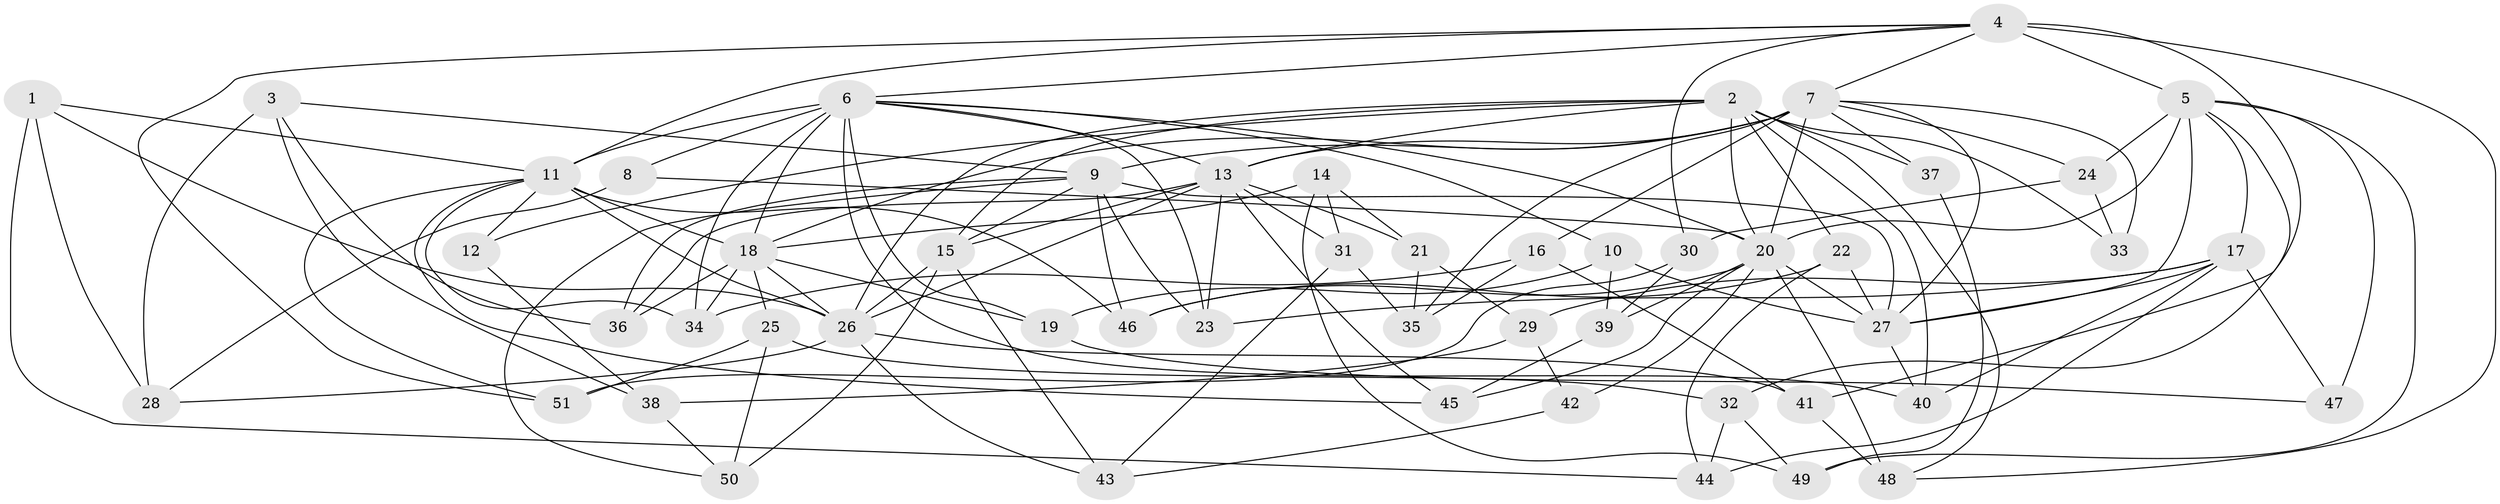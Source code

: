 // original degree distribution, {4: 1.0}
// Generated by graph-tools (version 1.1) at 2025/37/03/09/25 02:37:50]
// undirected, 51 vertices, 134 edges
graph export_dot {
graph [start="1"]
  node [color=gray90,style=filled];
  1;
  2;
  3;
  4;
  5;
  6;
  7;
  8;
  9;
  10;
  11;
  12;
  13;
  14;
  15;
  16;
  17;
  18;
  19;
  20;
  21;
  22;
  23;
  24;
  25;
  26;
  27;
  28;
  29;
  30;
  31;
  32;
  33;
  34;
  35;
  36;
  37;
  38;
  39;
  40;
  41;
  42;
  43;
  44;
  45;
  46;
  47;
  48;
  49;
  50;
  51;
  1 -- 11 [weight=1.0];
  1 -- 26 [weight=1.0];
  1 -- 28 [weight=1.0];
  1 -- 44 [weight=1.0];
  2 -- 12 [weight=2.0];
  2 -- 13 [weight=1.0];
  2 -- 15 [weight=1.0];
  2 -- 20 [weight=1.0];
  2 -- 22 [weight=1.0];
  2 -- 26 [weight=1.0];
  2 -- 33 [weight=1.0];
  2 -- 37 [weight=2.0];
  2 -- 40 [weight=1.0];
  2 -- 48 [weight=1.0];
  3 -- 9 [weight=1.0];
  3 -- 28 [weight=1.0];
  3 -- 36 [weight=1.0];
  3 -- 38 [weight=1.0];
  4 -- 5 [weight=3.0];
  4 -- 6 [weight=1.0];
  4 -- 7 [weight=1.0];
  4 -- 11 [weight=1.0];
  4 -- 30 [weight=1.0];
  4 -- 32 [weight=1.0];
  4 -- 48 [weight=1.0];
  4 -- 51 [weight=1.0];
  5 -- 17 [weight=1.0];
  5 -- 20 [weight=1.0];
  5 -- 24 [weight=1.0];
  5 -- 27 [weight=1.0];
  5 -- 41 [weight=1.0];
  5 -- 47 [weight=1.0];
  5 -- 49 [weight=1.0];
  6 -- 8 [weight=2.0];
  6 -- 10 [weight=1.0];
  6 -- 11 [weight=1.0];
  6 -- 13 [weight=1.0];
  6 -- 18 [weight=1.0];
  6 -- 19 [weight=1.0];
  6 -- 20 [weight=1.0];
  6 -- 23 [weight=1.0];
  6 -- 34 [weight=1.0];
  6 -- 40 [weight=1.0];
  7 -- 9 [weight=1.0];
  7 -- 13 [weight=1.0];
  7 -- 16 [weight=1.0];
  7 -- 18 [weight=1.0];
  7 -- 20 [weight=1.0];
  7 -- 24 [weight=1.0];
  7 -- 27 [weight=1.0];
  7 -- 33 [weight=2.0];
  7 -- 35 [weight=1.0];
  7 -- 37 [weight=1.0];
  8 -- 20 [weight=1.0];
  8 -- 28 [weight=1.0];
  9 -- 15 [weight=1.0];
  9 -- 23 [weight=1.0];
  9 -- 27 [weight=3.0];
  9 -- 36 [weight=1.0];
  9 -- 46 [weight=1.0];
  9 -- 50 [weight=1.0];
  10 -- 19 [weight=1.0];
  10 -- 27 [weight=1.0];
  10 -- 39 [weight=1.0];
  11 -- 12 [weight=1.0];
  11 -- 18 [weight=2.0];
  11 -- 26 [weight=2.0];
  11 -- 34 [weight=1.0];
  11 -- 45 [weight=1.0];
  11 -- 46 [weight=1.0];
  11 -- 51 [weight=1.0];
  12 -- 38 [weight=1.0];
  13 -- 15 [weight=2.0];
  13 -- 21 [weight=1.0];
  13 -- 23 [weight=1.0];
  13 -- 26 [weight=2.0];
  13 -- 31 [weight=1.0];
  13 -- 36 [weight=1.0];
  13 -- 45 [weight=1.0];
  14 -- 18 [weight=1.0];
  14 -- 21 [weight=1.0];
  14 -- 31 [weight=1.0];
  14 -- 49 [weight=1.0];
  15 -- 26 [weight=2.0];
  15 -- 43 [weight=1.0];
  15 -- 50 [weight=1.0];
  16 -- 34 [weight=1.0];
  16 -- 35 [weight=1.0];
  16 -- 41 [weight=1.0];
  17 -- 23 [weight=1.0];
  17 -- 27 [weight=1.0];
  17 -- 29 [weight=1.0];
  17 -- 40 [weight=1.0];
  17 -- 44 [weight=1.0];
  17 -- 47 [weight=2.0];
  18 -- 19 [weight=1.0];
  18 -- 25 [weight=1.0];
  18 -- 26 [weight=1.0];
  18 -- 34 [weight=1.0];
  18 -- 36 [weight=1.0];
  19 -- 47 [weight=1.0];
  20 -- 27 [weight=1.0];
  20 -- 39 [weight=1.0];
  20 -- 42 [weight=2.0];
  20 -- 45 [weight=1.0];
  20 -- 46 [weight=1.0];
  20 -- 48 [weight=1.0];
  21 -- 29 [weight=1.0];
  21 -- 35 [weight=1.0];
  22 -- 27 [weight=1.0];
  22 -- 44 [weight=1.0];
  22 -- 46 [weight=1.0];
  24 -- 30 [weight=1.0];
  24 -- 33 [weight=1.0];
  25 -- 32 [weight=1.0];
  25 -- 50 [weight=1.0];
  25 -- 51 [weight=1.0];
  26 -- 28 [weight=1.0];
  26 -- 41 [weight=1.0];
  26 -- 43 [weight=1.0];
  27 -- 40 [weight=1.0];
  29 -- 38 [weight=1.0];
  29 -- 42 [weight=1.0];
  30 -- 39 [weight=1.0];
  30 -- 51 [weight=1.0];
  31 -- 35 [weight=1.0];
  31 -- 43 [weight=1.0];
  32 -- 44 [weight=1.0];
  32 -- 49 [weight=1.0];
  37 -- 49 [weight=1.0];
  38 -- 50 [weight=1.0];
  39 -- 45 [weight=1.0];
  41 -- 48 [weight=1.0];
  42 -- 43 [weight=1.0];
}
